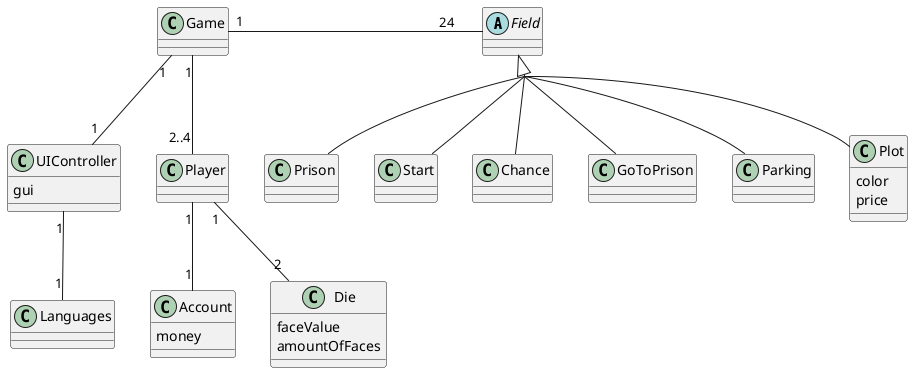 @startuml
'https://plantuml.com/class-diagram
skinparam groupInheritance 2

abstract class Field
class Prison
class Start
class Chance
class GoToPrison
class Parking
class Plot{
    color
    price
}

Field <|-- Prison
Field <|-- Start
Field <|-- Chance
Field <|-- GoToPrison
Field <|-- Parking
Field <|-- Plot

class UIController{
    gui
}
class Player{

}
class Account{
    money
}
class Die{
    faceValue
    amountOfFaces
}
class Game

Player "1"--"2" Die
Player "1"--"1" Account
Game "1"--"2..4" Player
Game "1"-"24" Field
Game "1"--"1" UIController
UIController "1"--"1" Languages

class Languages{

}

@enduml